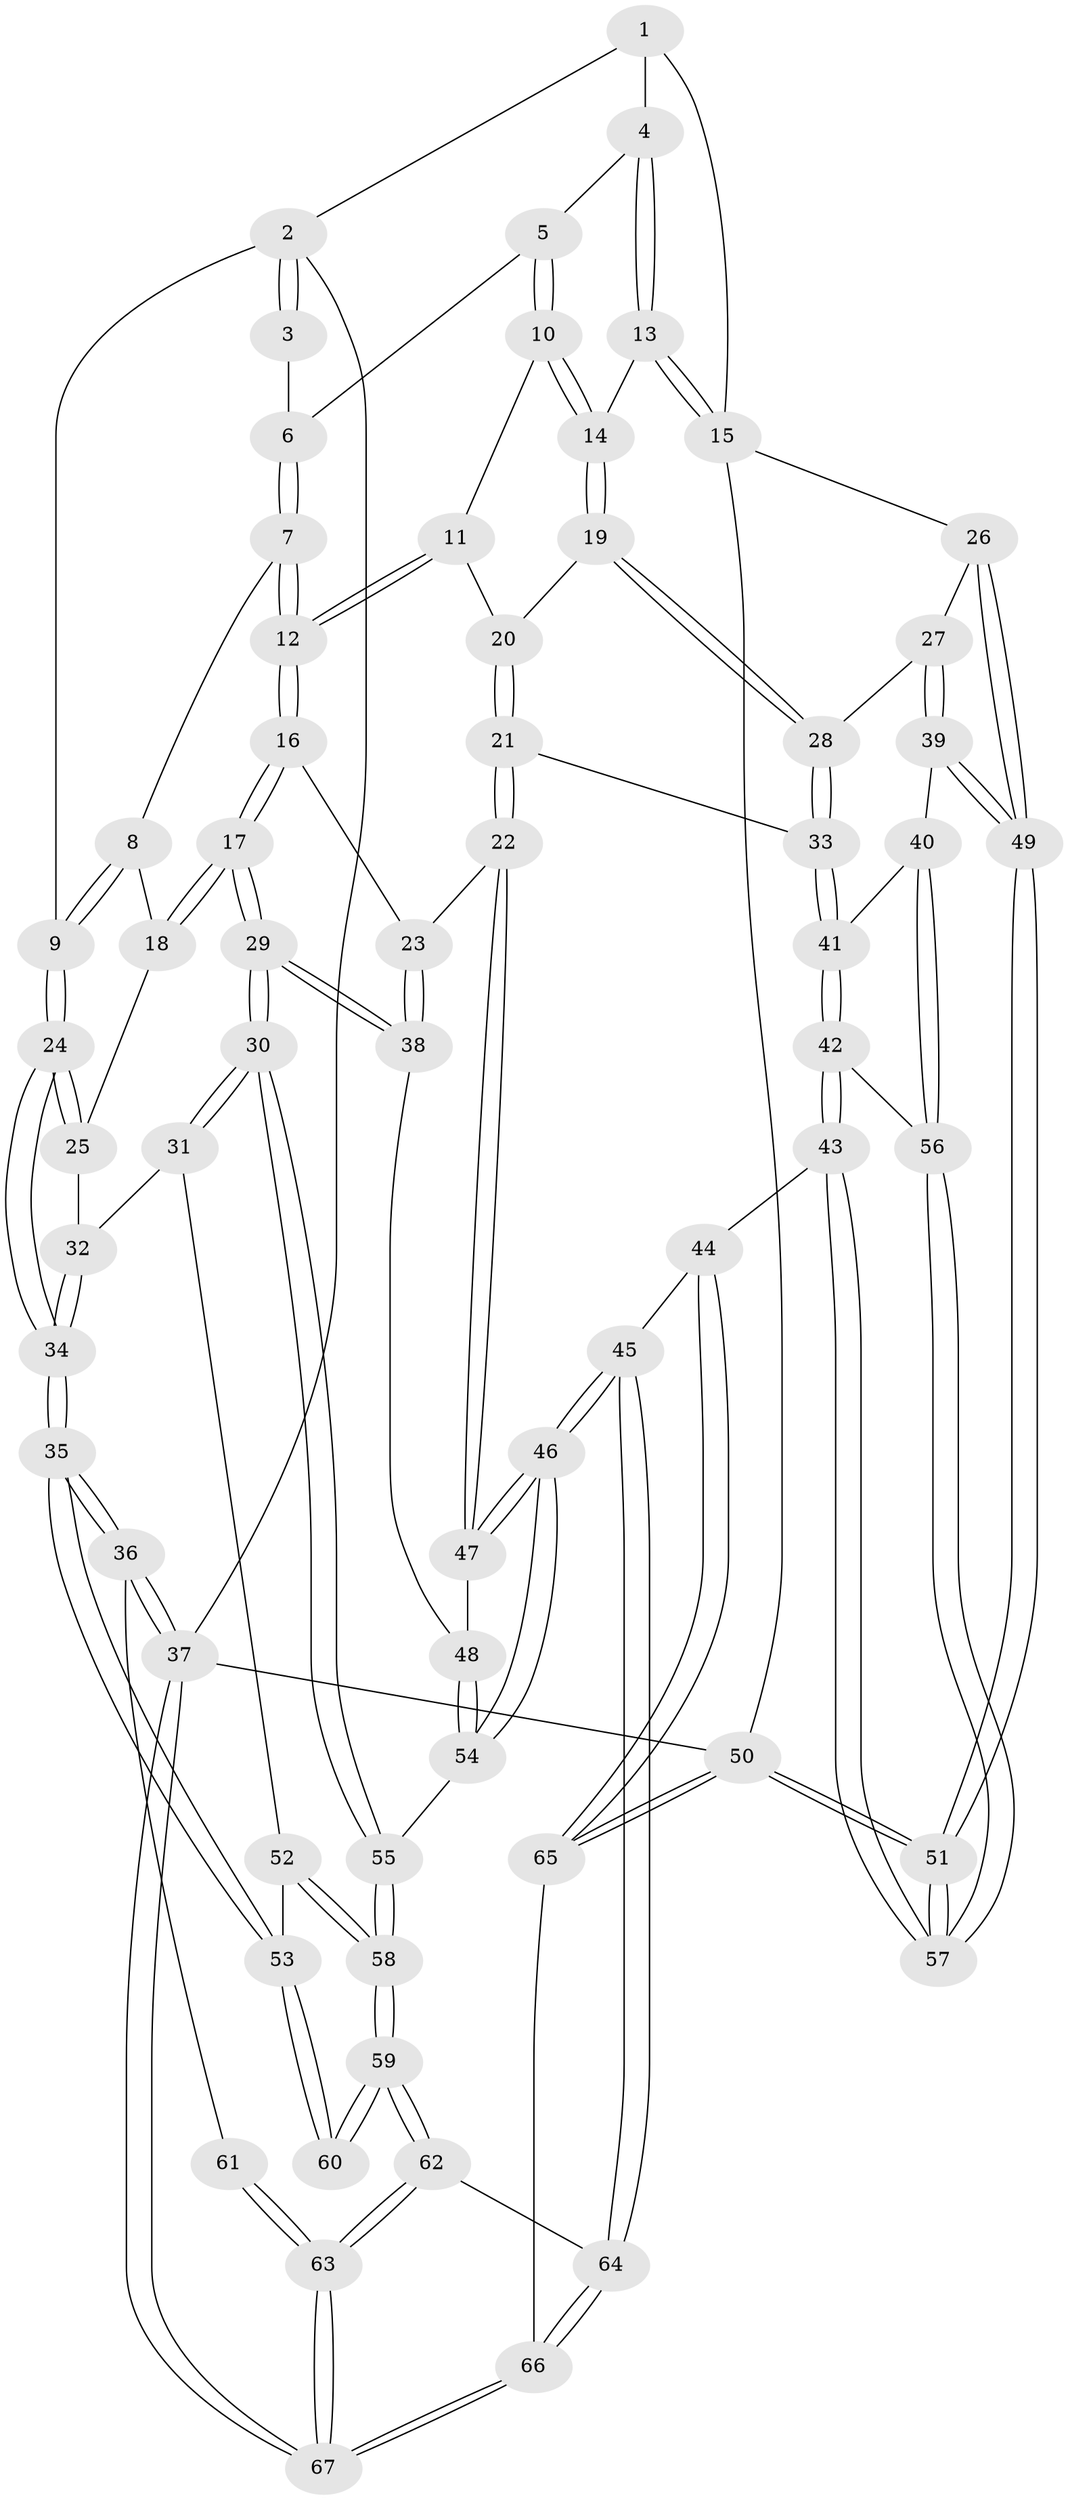 // Generated by graph-tools (version 1.1) at 2025/11/02/27/25 16:11:58]
// undirected, 67 vertices, 164 edges
graph export_dot {
graph [start="1"]
  node [color=gray90,style=filled];
  1 [pos="+0.7406369877151289+0"];
  2 [pos="+0+0"];
  3 [pos="+0.2031013484649015+0"];
  4 [pos="+0.7141878418795736+0.06620407010785972"];
  5 [pos="+0.4786677876740693+0.19978449570925272"];
  6 [pos="+0.2064420714782858+0"];
  7 [pos="+0.2792847469153851+0.2651870679994646"];
  8 [pos="+0.1301257004498314+0.31010968227616603"];
  9 [pos="+0+0"];
  10 [pos="+0.4552035817832861+0.2836080676824754"];
  11 [pos="+0.4238915213004259+0.320221736987075"];
  12 [pos="+0.3266200912267344+0.33372544748125377"];
  13 [pos="+0.7324807791584371+0.150964672838754"];
  14 [pos="+0.7301346347852661+0.3111163085630959"];
  15 [pos="+1+0.2953186661187512"];
  16 [pos="+0.29592521980653486+0.4068966698355279"];
  17 [pos="+0.25207849951650546+0.4658881631327428"];
  18 [pos="+0.1288298178998846+0.4047509642168501"];
  19 [pos="+0.732342821724075+0.3205620655761849"];
  20 [pos="+0.48191156573700167+0.3886410037917545"];
  21 [pos="+0.5209817604836002+0.5130610720628522"];
  22 [pos="+0.5161872239172846+0.5203501257367569"];
  23 [pos="+0.4500912010940959+0.4977706010294877"];
  24 [pos="+0+0.369851844949063"];
  25 [pos="+0.069439319640361+0.4191566575658571"];
  26 [pos="+1+0.40707940185719005"];
  27 [pos="+0.977743912208552+0.4170329902550729"];
  28 [pos="+0.7403856596423284+0.3394585839475427"];
  29 [pos="+0.2484813546979631+0.5332589360464225"];
  30 [pos="+0.21525924772648303+0.567869471425397"];
  31 [pos="+0.12617381229907554+0.5736273534164696"];
  32 [pos="+0.09327463548998592+0.5459578208098764"];
  33 [pos="+0.6928139103304455+0.4551135035872421"];
  34 [pos="+0+0.47513366015827635"];
  35 [pos="+0+0.6290044742250994"];
  36 [pos="+0+0.7427566184776365"];
  37 [pos="+0+1"];
  38 [pos="+0.25959606436040744+0.5388838228957062"];
  39 [pos="+0.8458753992233753+0.588870363715117"];
  40 [pos="+0.8199841682728141+0.5933607205468701"];
  41 [pos="+0.7221226544308417+0.5377908750982068"];
  42 [pos="+0.6128819421718347+0.7508163285001119"];
  43 [pos="+0.6099302439554468+0.7550448101180756"];
  44 [pos="+0.5623804290236574+0.7612839091596358"];
  45 [pos="+0.5312625363735801+0.7602006661804607"];
  46 [pos="+0.491896397601093+0.7044131253208391"];
  47 [pos="+0.5137360823374206+0.5305226222620877"];
  48 [pos="+0.26337200155083473+0.5412453831273764"];
  49 [pos="+1+0.8882506135800492"];
  50 [pos="+1+1"];
  51 [pos="+1+1"];
  52 [pos="+0.07848903251487555+0.6209441656582437"];
  53 [pos="+0.05447822399577932+0.6409769337013297"];
  54 [pos="+0.46340346072759714+0.6963046662133459"];
  55 [pos="+0.21258972308991037+0.7480324489665304"];
  56 [pos="+0.8081609054590918+0.6312756386194182"];
  57 [pos="+0.827406032780456+0.8475313048019768"];
  58 [pos="+0.20307415816414773+0.7640786899115385"];
  59 [pos="+0.18839698689833595+0.7914314282757048"];
  60 [pos="+0.09828858685967692+0.7554153524065061"];
  61 [pos="+0.05365161514252859+0.7640221678017198"];
  62 [pos="+0.19440863203505013+0.8308567570861627"];
  63 [pos="+0+1"];
  64 [pos="+0.42956429566443455+0.9365533263433705"];
  65 [pos="+0.7980483570607728+1"];
  66 [pos="+0.43615263526495107+1"];
  67 [pos="+0+1"];
  1 -- 2;
  1 -- 4;
  1 -- 15;
  2 -- 3;
  2 -- 3;
  2 -- 9;
  2 -- 37;
  3 -- 6;
  4 -- 5;
  4 -- 13;
  4 -- 13;
  5 -- 6;
  5 -- 10;
  5 -- 10;
  6 -- 7;
  6 -- 7;
  7 -- 8;
  7 -- 12;
  7 -- 12;
  8 -- 9;
  8 -- 9;
  8 -- 18;
  9 -- 24;
  9 -- 24;
  10 -- 11;
  10 -- 14;
  10 -- 14;
  11 -- 12;
  11 -- 12;
  11 -- 20;
  12 -- 16;
  12 -- 16;
  13 -- 14;
  13 -- 15;
  13 -- 15;
  14 -- 19;
  14 -- 19;
  15 -- 26;
  15 -- 50;
  16 -- 17;
  16 -- 17;
  16 -- 23;
  17 -- 18;
  17 -- 18;
  17 -- 29;
  17 -- 29;
  18 -- 25;
  19 -- 20;
  19 -- 28;
  19 -- 28;
  20 -- 21;
  20 -- 21;
  21 -- 22;
  21 -- 22;
  21 -- 33;
  22 -- 23;
  22 -- 47;
  22 -- 47;
  23 -- 38;
  23 -- 38;
  24 -- 25;
  24 -- 25;
  24 -- 34;
  24 -- 34;
  25 -- 32;
  26 -- 27;
  26 -- 49;
  26 -- 49;
  27 -- 28;
  27 -- 39;
  27 -- 39;
  28 -- 33;
  28 -- 33;
  29 -- 30;
  29 -- 30;
  29 -- 38;
  29 -- 38;
  30 -- 31;
  30 -- 31;
  30 -- 55;
  30 -- 55;
  31 -- 32;
  31 -- 52;
  32 -- 34;
  32 -- 34;
  33 -- 41;
  33 -- 41;
  34 -- 35;
  34 -- 35;
  35 -- 36;
  35 -- 36;
  35 -- 53;
  35 -- 53;
  36 -- 37;
  36 -- 37;
  36 -- 61;
  37 -- 67;
  37 -- 67;
  37 -- 50;
  38 -- 48;
  39 -- 40;
  39 -- 49;
  39 -- 49;
  40 -- 41;
  40 -- 56;
  40 -- 56;
  41 -- 42;
  41 -- 42;
  42 -- 43;
  42 -- 43;
  42 -- 56;
  43 -- 44;
  43 -- 57;
  43 -- 57;
  44 -- 45;
  44 -- 65;
  44 -- 65;
  45 -- 46;
  45 -- 46;
  45 -- 64;
  45 -- 64;
  46 -- 47;
  46 -- 47;
  46 -- 54;
  46 -- 54;
  47 -- 48;
  48 -- 54;
  48 -- 54;
  49 -- 51;
  49 -- 51;
  50 -- 51;
  50 -- 51;
  50 -- 65;
  50 -- 65;
  51 -- 57;
  51 -- 57;
  52 -- 53;
  52 -- 58;
  52 -- 58;
  53 -- 60;
  53 -- 60;
  54 -- 55;
  55 -- 58;
  55 -- 58;
  56 -- 57;
  56 -- 57;
  58 -- 59;
  58 -- 59;
  59 -- 60;
  59 -- 60;
  59 -- 62;
  59 -- 62;
  61 -- 63;
  61 -- 63;
  62 -- 63;
  62 -- 63;
  62 -- 64;
  63 -- 67;
  63 -- 67;
  64 -- 66;
  64 -- 66;
  65 -- 66;
  66 -- 67;
  66 -- 67;
}
